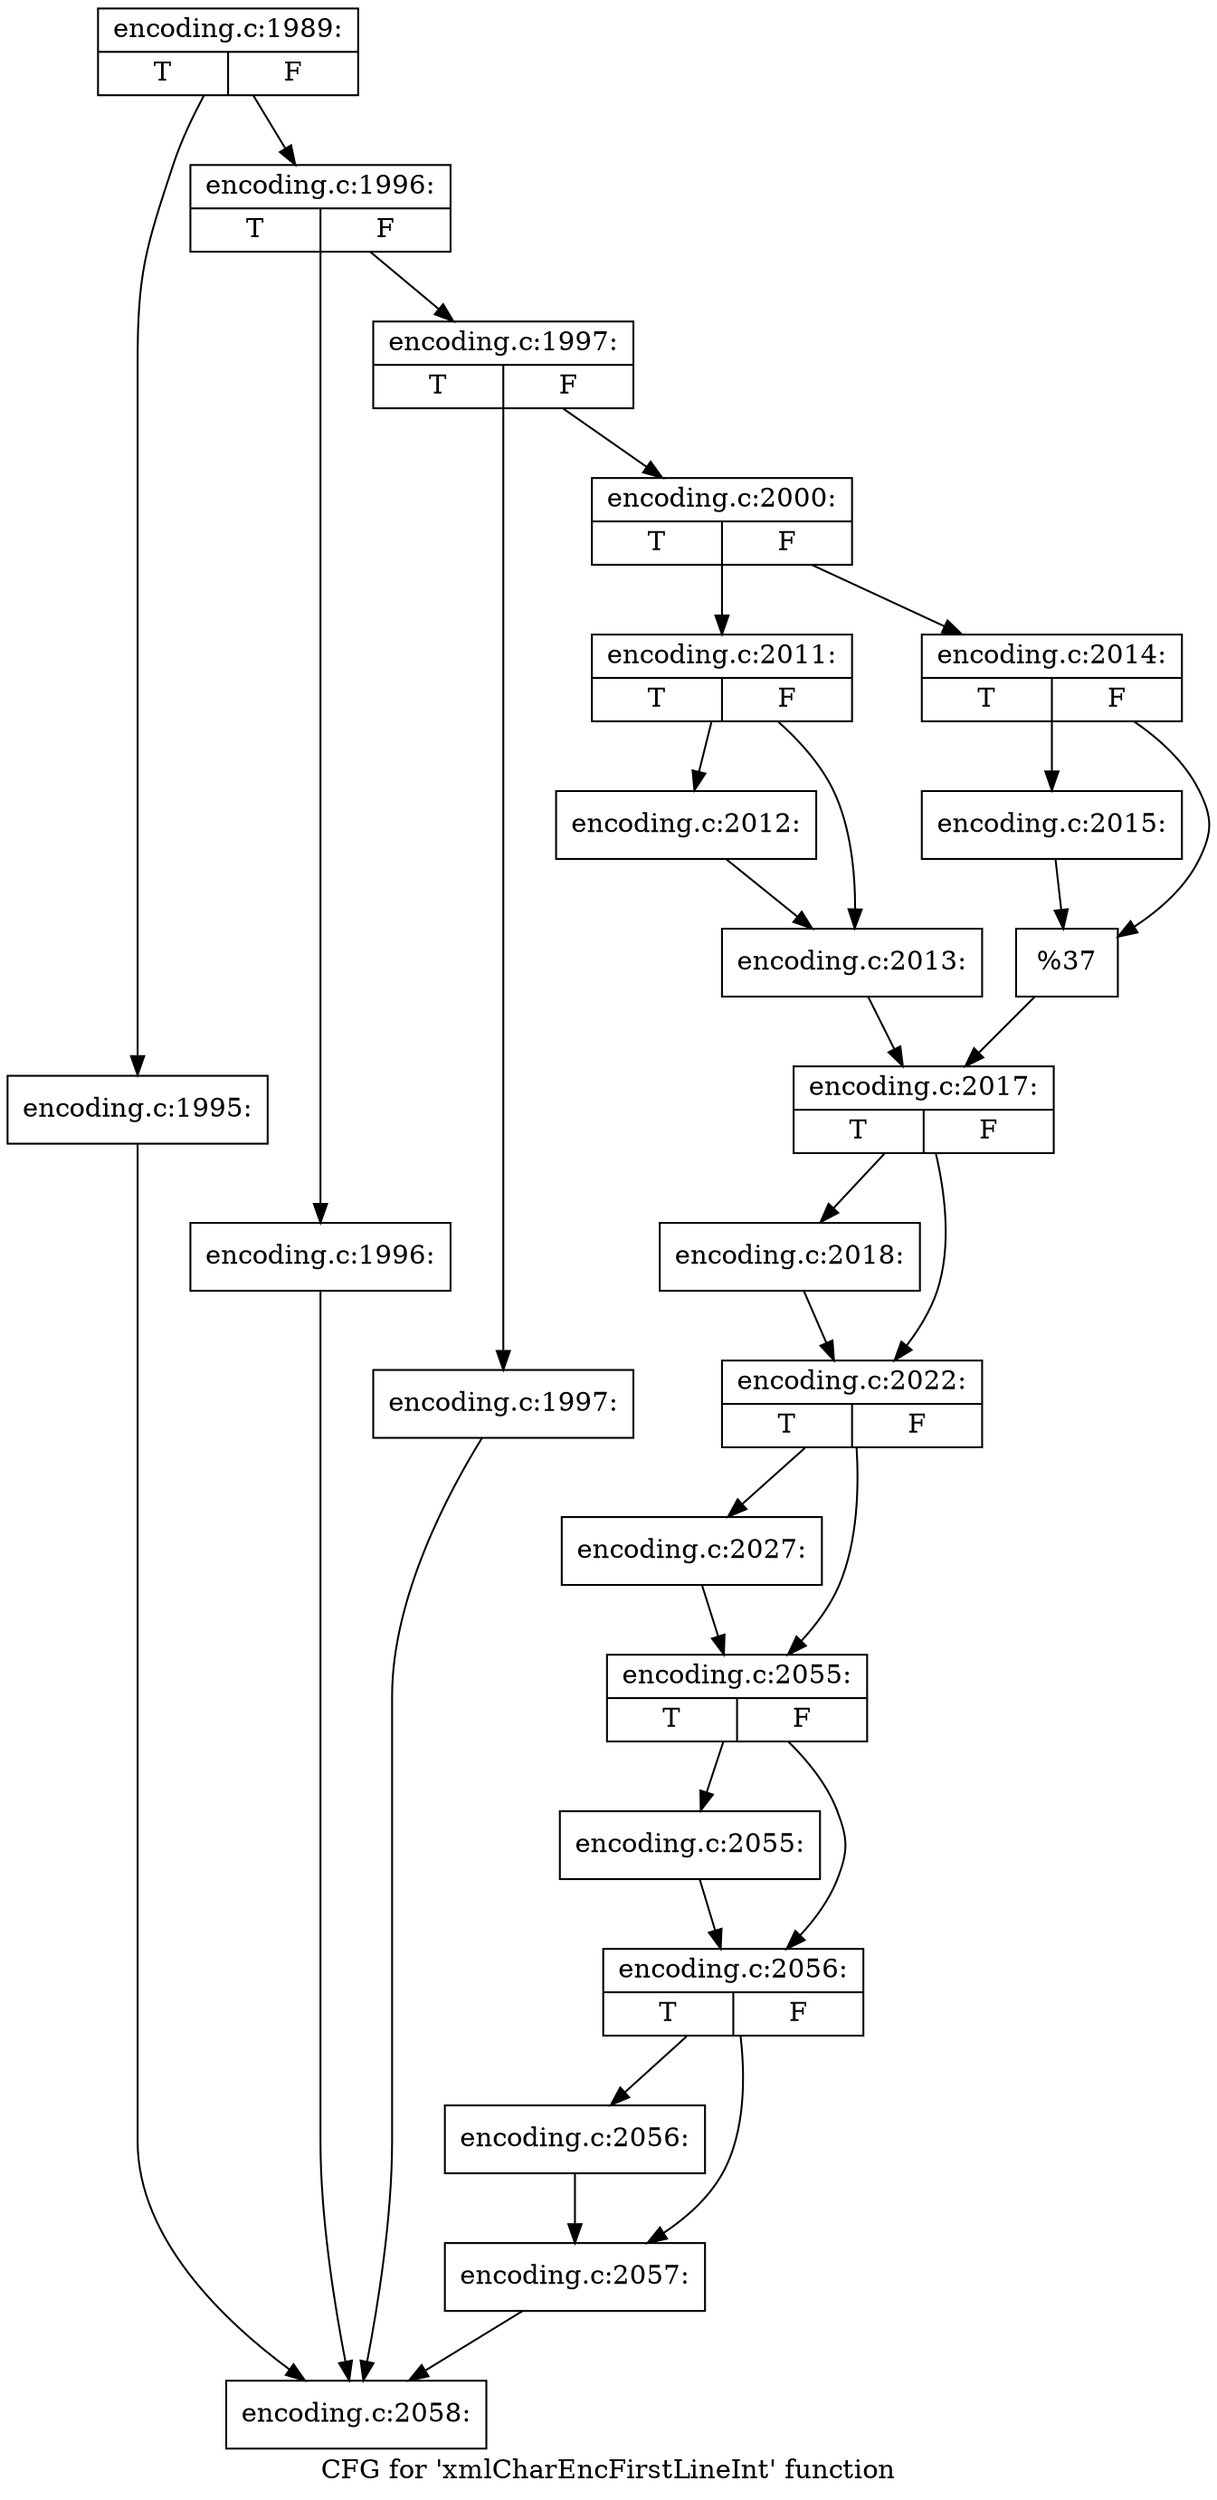 digraph "CFG for 'xmlCharEncFirstLineInt' function" {
	label="CFG for 'xmlCharEncFirstLineInt' function";

	Node0x5557bd917c30 [shape=record,label="{encoding.c:1989:|{<s0>T|<s1>F}}"];
	Node0x5557bd917c30 -> Node0x5557bd9251a0;
	Node0x5557bd917c30 -> Node0x5557bd9251f0;
	Node0x5557bd9251a0 [shape=record,label="{encoding.c:1995:}"];
	Node0x5557bd9251a0 -> Node0x5557bd913d30;
	Node0x5557bd9251f0 [shape=record,label="{encoding.c:1996:|{<s0>T|<s1>F}}"];
	Node0x5557bd9251f0 -> Node0x5557bd9256b0;
	Node0x5557bd9251f0 -> Node0x5557bd925700;
	Node0x5557bd9256b0 [shape=record,label="{encoding.c:1996:}"];
	Node0x5557bd9256b0 -> Node0x5557bd913d30;
	Node0x5557bd925700 [shape=record,label="{encoding.c:1997:|{<s0>T|<s1>F}}"];
	Node0x5557bd925700 -> Node0x5557bd925bf0;
	Node0x5557bd925700 -> Node0x5557bd925c40;
	Node0x5557bd925bf0 [shape=record,label="{encoding.c:1997:}"];
	Node0x5557bd925bf0 -> Node0x5557bd913d30;
	Node0x5557bd925c40 [shape=record,label="{encoding.c:2000:|{<s0>T|<s1>F}}"];
	Node0x5557bd925c40 -> Node0x5557bd9267b0;
	Node0x5557bd925c40 -> Node0x5557bd926850;
	Node0x5557bd9267b0 [shape=record,label="{encoding.c:2011:|{<s0>T|<s1>F}}"];
	Node0x5557bd9267b0 -> Node0x5557bd926c10;
	Node0x5557bd9267b0 -> Node0x5557bd926c60;
	Node0x5557bd926c10 [shape=record,label="{encoding.c:2012:}"];
	Node0x5557bd926c10 -> Node0x5557bd926c60;
	Node0x5557bd926c60 [shape=record,label="{encoding.c:2013:}"];
	Node0x5557bd926c60 -> Node0x5557bd926800;
	Node0x5557bd926850 [shape=record,label="{encoding.c:2014:|{<s0>T|<s1>F}}"];
	Node0x5557bd926850 -> Node0x5557bd927280;
	Node0x5557bd926850 -> Node0x5557bd9272d0;
	Node0x5557bd927280 [shape=record,label="{encoding.c:2015:}"];
	Node0x5557bd927280 -> Node0x5557bd9272d0;
	Node0x5557bd9272d0 [shape=record,label="{%37}"];
	Node0x5557bd9272d0 -> Node0x5557bd926800;
	Node0x5557bd926800 [shape=record,label="{encoding.c:2017:|{<s0>T|<s1>F}}"];
	Node0x5557bd926800 -> Node0x5557bd8a2bb0;
	Node0x5557bd926800 -> Node0x5557bd8a2c00;
	Node0x5557bd8a2bb0 [shape=record,label="{encoding.c:2018:}"];
	Node0x5557bd8a2bb0 -> Node0x5557bd8a2c00;
	Node0x5557bd8a2c00 [shape=record,label="{encoding.c:2022:|{<s0>T|<s1>F}}"];
	Node0x5557bd8a2c00 -> Node0x5557bd92bac0;
	Node0x5557bd8a2c00 -> Node0x5557bd92bb10;
	Node0x5557bd92bac0 [shape=record,label="{encoding.c:2027:}"];
	Node0x5557bd92bac0 -> Node0x5557bd92bb10;
	Node0x5557bd92bb10 [shape=record,label="{encoding.c:2055:|{<s0>T|<s1>F}}"];
	Node0x5557bd92bb10 -> Node0x5557bd92bfc0;
	Node0x5557bd92bb10 -> Node0x5557bd92c010;
	Node0x5557bd92bfc0 [shape=record,label="{encoding.c:2055:}"];
	Node0x5557bd92bfc0 -> Node0x5557bd92c010;
	Node0x5557bd92c010 [shape=record,label="{encoding.c:2056:|{<s0>T|<s1>F}}"];
	Node0x5557bd92c010 -> Node0x5557bd92c4d0;
	Node0x5557bd92c010 -> Node0x5557bd92c520;
	Node0x5557bd92c4d0 [shape=record,label="{encoding.c:2056:}"];
	Node0x5557bd92c4d0 -> Node0x5557bd92c520;
	Node0x5557bd92c520 [shape=record,label="{encoding.c:2057:}"];
	Node0x5557bd92c520 -> Node0x5557bd913d30;
	Node0x5557bd913d30 [shape=record,label="{encoding.c:2058:}"];
}
